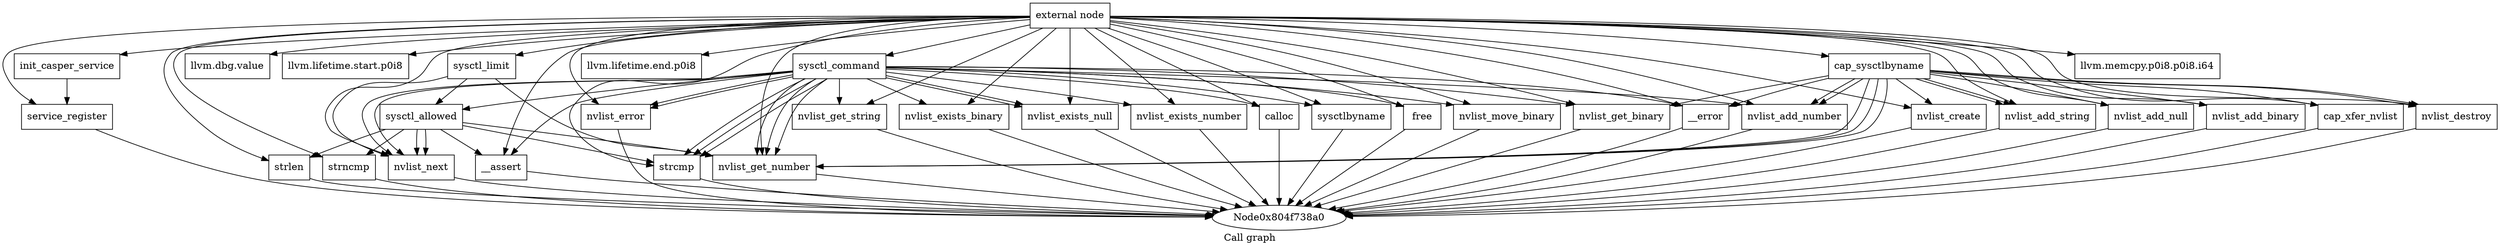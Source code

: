 digraph "Call graph" {
	label="Call graph";

	Node0x804f73870 [shape=record,label="{external node}"];
	Node0x804f73870 -> Node0x804f73900;
	Node0x804f73870 -> Node0x804f739c0;
	Node0x804f73870 -> Node0x804f73b40;
	Node0x804f73870 -> Node0x804f73960;
	Node0x804f73870 -> Node0x804f740e0;
	Node0x804f73870 -> Node0x804f74140;
	Node0x804f73870 -> Node0x804f73ba0;
	Node0x804f73870 -> Node0x804f73c00;
	Node0x804f73870 -> Node0x804f73a20;
	Node0x804f73870 -> Node0x804f73a80;
	Node0x804f73870 -> Node0x804f741a0;
	Node0x804f73870 -> Node0x804f73c60;
	Node0x804f73870 -> Node0x804f73cc0;
	Node0x804f73870 -> Node0x804f73d20;
	Node0x804f73870 -> Node0x804f73d80;
	Node0x804f73870 -> Node0x804f73de0;
	Node0x804f73870 -> Node0x804f73e40;
	Node0x804f73870 -> Node0x804f73ea0;
	Node0x804f73870 -> Node0x804f73f00;
	Node0x804f73870 -> Node0x804f73f60;
	Node0x804f73870 -> Node0x804f73fc0;
	Node0x804f73870 -> Node0x804f74020;
	Node0x804f73870 -> Node0x804f74080;
	Node0x804f73870 -> Node0x804f74200;
	Node0x804f73870 -> Node0x804f74260;
	Node0x804f73870 -> Node0x804f742c0;
	Node0x804f73870 -> Node0x804f74320;
	Node0x804f73870 -> Node0x804f74380;
	Node0x804f73870 -> Node0x804f743e0;
	Node0x804f73870 -> Node0x804f74440;
	Node0x804f73870 -> Node0x804f744a0;
	Node0x804f73870 -> Node0x804f74500;
	Node0x804f73870 -> Node0x804f74560;
	Node0x804f73900 [shape=record,label="{init_casper_service}"];
	Node0x804f73900 -> Node0x804f73960;
	Node0x804f739c0 [shape=record,label="{sysctl_limit}"];
	Node0x804f739c0 -> Node0x804f73a20;
	Node0x804f739c0 -> Node0x804f73a80;
	Node0x804f739c0 -> Node0x804f73ae0;
	Node0x804f73b40 [shape=record,label="{sysctl_command}"];
	Node0x804f73b40 -> Node0x804f73ba0;
	Node0x804f73b40 -> Node0x804f73c00;
	Node0x804f73b40 -> Node0x804f73a20;
	Node0x804f73b40 -> Node0x804f73ba0;
	Node0x804f73b40 -> Node0x804f73ba0;
	Node0x804f73b40 -> Node0x804f73a80;
	Node0x804f73b40 -> Node0x804f73a20;
	Node0x804f73b40 -> Node0x804f73c00;
	Node0x804f73b40 -> Node0x804f73c60;
	Node0x804f73b40 -> Node0x804f73a80;
	Node0x804f73b40 -> Node0x804f73ae0;
	Node0x804f73b40 -> Node0x804f73cc0;
	Node0x804f73b40 -> Node0x804f73d20;
	Node0x804f73b40 -> Node0x804f73d80;
	Node0x804f73b40 -> Node0x804f73de0;
	Node0x804f73b40 -> Node0x804f73e40;
	Node0x804f73b40 -> Node0x804f73a80;
	Node0x804f73b40 -> Node0x804f73ea0;
	Node0x804f73b40 -> Node0x804f73f00;
	Node0x804f73b40 -> Node0x804f73f60;
	Node0x804f73b40 -> Node0x804f73fc0;
	Node0x804f73b40 -> Node0x804f73de0;
	Node0x804f73b40 -> Node0x804f74020;
	Node0x804f73b40 -> Node0x804f74080;
	Node0x804f73960 [shape=record,label="{service_register}"];
	Node0x804f73960 -> Node0x804f738a0;
	Node0x804f740e0 [shape=record,label="{llvm.dbg.value}"];
	Node0x804f74140 [shape=record,label="{llvm.lifetime.start.p0i8}"];
	Node0x804f73ba0 [shape=record,label="{strcmp}"];
	Node0x804f73ba0 -> Node0x804f738a0;
	Node0x804f73c00 [shape=record,label="{nvlist_error}"];
	Node0x804f73c00 -> Node0x804f738a0;
	Node0x804f73a20 [shape=record,label="{nvlist_next}"];
	Node0x804f73a20 -> Node0x804f738a0;
	Node0x804f73a80 [shape=record,label="{nvlist_get_number}"];
	Node0x804f73a80 -> Node0x804f738a0;
	Node0x804f741a0 [shape=record,label="{llvm.lifetime.end.p0i8}"];
	Node0x804f73c60 [shape=record,label="{nvlist_get_string}"];
	Node0x804f73c60 -> Node0x804f738a0;
	Node0x804f73ae0 [shape=record,label="{sysctl_allowed}"];
	Node0x804f73ae0 -> Node0x804f73a20;
	Node0x804f73ae0 -> Node0x804f73d80;
	Node0x804f73ae0 -> Node0x804f73a80;
	Node0x804f73ae0 -> Node0x804f73a20;
	Node0x804f73ae0 -> Node0x804f73ba0;
	Node0x804f73ae0 -> Node0x804f74200;
	Node0x804f73ae0 -> Node0x804f74260;
	Node0x804f73cc0 [shape=record,label="{nvlist_exists_binary}"];
	Node0x804f73cc0 -> Node0x804f738a0;
	Node0x804f73d20 [shape=record,label="{nvlist_get_binary}"];
	Node0x804f73d20 -> Node0x804f738a0;
	Node0x804f73d80 [shape=record,label="{__assert}"];
	Node0x804f73d80 -> Node0x804f738a0;
	Node0x804f73de0 [shape=record,label="{nvlist_exists_null}"];
	Node0x804f73de0 -> Node0x804f738a0;
	Node0x804f73e40 [shape=record,label="{nvlist_exists_number}"];
	Node0x804f73e40 -> Node0x804f738a0;
	Node0x804f73ea0 [shape=record,label="{calloc}"];
	Node0x804f73ea0 -> Node0x804f738a0;
	Node0x804f73f00 [shape=record,label="{sysctlbyname}"];
	Node0x804f73f00 -> Node0x804f738a0;
	Node0x804f73f60 [shape=record,label="{__error}"];
	Node0x804f73f60 -> Node0x804f738a0;
	Node0x804f73fc0 [shape=record,label="{free}"];
	Node0x804f73fc0 -> Node0x804f738a0;
	Node0x804f74020 [shape=record,label="{nvlist_add_number}"];
	Node0x804f74020 -> Node0x804f738a0;
	Node0x804f74080 [shape=record,label="{nvlist_move_binary}"];
	Node0x804f74080 -> Node0x804f738a0;
	Node0x804f74200 [shape=record,label="{strlen}"];
	Node0x804f74200 -> Node0x804f738a0;
	Node0x804f74260 [shape=record,label="{strncmp}"];
	Node0x804f74260 -> Node0x804f738a0;
	Node0x804f742c0 [shape=record,label="{cap_sysctlbyname}"];
	Node0x804f742c0 -> Node0x804f74320;
	Node0x804f742c0 -> Node0x804f74380;
	Node0x804f742c0 -> Node0x804f74380;
	Node0x804f742c0 -> Node0x804f74020;
	Node0x804f742c0 -> Node0x804f743e0;
	Node0x804f742c0 -> Node0x804f74020;
	Node0x804f742c0 -> Node0x804f74440;
	Node0x804f742c0 -> Node0x804f744a0;
	Node0x804f742c0 -> Node0x804f73a80;
	Node0x804f742c0 -> Node0x804f73a80;
	Node0x804f742c0 -> Node0x804f73f60;
	Node0x804f742c0 -> Node0x804f74500;
	Node0x804f742c0 -> Node0x804f73a80;
	Node0x804f742c0 -> Node0x804f73d20;
	Node0x804f742c0 -> Node0x804f74500;
	Node0x804f74320 [shape=record,label="{nvlist_create}"];
	Node0x804f74320 -> Node0x804f738a0;
	Node0x804f74380 [shape=record,label="{nvlist_add_string}"];
	Node0x804f74380 -> Node0x804f738a0;
	Node0x804f743e0 [shape=record,label="{nvlist_add_null}"];
	Node0x804f743e0 -> Node0x804f738a0;
	Node0x804f74440 [shape=record,label="{nvlist_add_binary}"];
	Node0x804f74440 -> Node0x804f738a0;
	Node0x804f744a0 [shape=record,label="{cap_xfer_nvlist}"];
	Node0x804f744a0 -> Node0x804f738a0;
	Node0x804f74500 [shape=record,label="{nvlist_destroy}"];
	Node0x804f74500 -> Node0x804f738a0;
	Node0x804f74560 [shape=record,label="{llvm.memcpy.p0i8.p0i8.i64}"];
}
